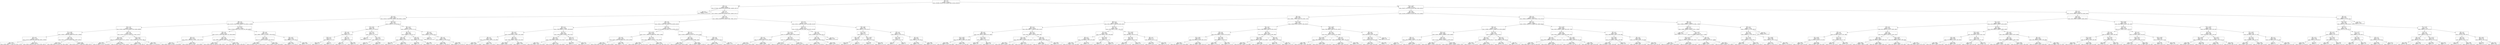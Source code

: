 digraph Tree {
node [shape=box] ;
0 [label="X[0] <= 0.5\ngini = 0.767\nsamples = 11105051\nvalue = [3316856, 5201055, 2010, 5143683, 28923, 1814144, 2062478]"] ;
1 [label="X[8] <= 1.5\ngini = 0.783\nsamples = 6333845\nvalue = [2772059, 1449298, 1974, 2667548, 23835, 1440085, 1667127]"] ;
0 -> 1 [labeldistance=2.5, labelangle=45, headlabel="True"] ;
2 [label="gini = 0.0\nsamples = 1162368\nvalue = [1838440, 0, 0, 0, 0, 0, 0]"] ;
1 -> 2 ;
3 [label="X[5] <= 1.5\ngini = 0.777\nsamples = 5171477\nvalue = [933619, 1449298, 1974, 2667548, 23835, 1440085, 1667127]"] ;
1 -> 3 ;
4 [label="X[1] <= 0.5\ngini = 0.768\nsamples = 2848777\nvalue = [453194, 754254, 1551, 1483439, 11986, 660404, 1143396]"] ;
3 -> 4 ;
5 [label="X[9] <= 2.5\ngini = 0.765\nsamples = 2824200\nvalue = [415702, 754254, 1534, 1483406, 11703, 659510, 1143385]"] ;
4 -> 5 ;
6 [label="X[3] <= 74.5\ngini = 0.761\nsamples = 1784508\nvalue = [224522, 468947, 324, 1005594, 11242, 616636, 496998]"] ;
5 -> 6 ;
7 [label="X[7] <= 196.5\ngini = 0.756\nsamples = 1459212\nvalue = [176897, 411068, 183, 848566, 9766, 503371, 359383]"] ;
6 -> 7 ;
8 [label="X[5] <= 0.5\ngini = 0.771\nsamples = 775880\nvalue = [121520, 209892, 166, 403413, 4386, 286912, 200308]"] ;
7 -> 8 ;
9 [label="gini = 0.748\nsamples = 211113\nvalue = [25895, 49862, 77, 115456, 1567, 99317, 41736]"] ;
8 -> 9 ;
10 [label="gini = 0.777\nsamples = 564767\nvalue = [95625, 160030, 89, 287957, 2819, 187595, 158572]"] ;
8 -> 10 ;
11 [label="X[5] <= 0.5\ngini = 0.732\nsamples = 683332\nvalue = [55377, 201176, 17, 445153, 5380, 216459, 159075]"] ;
7 -> 11 ;
12 [label="gini = 0.711\nsamples = 195285\nvalue = [9639, 53503, 10, 132764, 1478, 75801, 35604]"] ;
11 -> 12 ;
13 [label="gini = 0.739\nsamples = 488047\nvalue = [45738, 147673, 7, 312389, 3902, 140658, 123471]"] ;
11 -> 13 ;
14 [label="X[8] <= 2.5\ngini = 0.766\nsamples = 325296\nvalue = [47625, 57879, 141, 157028, 1476, 113265, 137615]"] ;
6 -> 14 ;
15 [label="X[6] <= 16.5\ngini = 0.724\nsamples = 292979\nvalue = [0, 57879, 0, 157028, 0, 111271, 137615]"] ;
14 -> 15 ;
16 [label="gini = 0.655\nsamples = 121121\nvalue = [0, 33480, 0, 67742, 0, 7300, 83001]"] ;
15 -> 16 ;
17 [label="gini = 0.698\nsamples = 171858\nvalue = [0, 24399, 0, 89286, 0, 103971, 54614]"] ;
15 -> 17 ;
18 [label="X[2] <= 131.5\ngini = 0.134\nsamples = 32317\nvalue = [47625, 0, 141, 0, 1476, 1994, 0]"] ;
14 -> 18 ;
19 [label="gini = 0.105\nsamples = 22246\nvalue = [33283, 0, 71, 0, 858, 1000, 0]"] ;
18 -> 19 ;
20 [label="gini = 0.194\nsamples = 10071\nvalue = [14342, 0, 70, 0, 618, 994, 0]"] ;
18 -> 20 ;
21 [label="X[7] <= 204.5\ngini = 0.717\nsamples = 1039692\nvalue = [191180, 285307, 1210, 477812, 461, 42874, 646387]"] ;
5 -> 21 ;
22 [label="X[4] <= 4.5\ngini = 0.726\nsamples = 622547\nvalue = [141375, 174516, 1198, 256267, 452, 25288, 385650]"] ;
21 -> 22 ;
23 [label="X[4] <= 2.5\ngini = 0.701\nsamples = 319727\nvalue = [54423, 115823, 497, 117690, 1, 2329, 215755]"] ;
22 -> 23 ;
24 [label="gini = 0.72\nsamples = 143557\nvalue = [28487, 51588, 252, 59103, 0, 1165, 86260]"] ;
23 -> 24 ;
25 [label="gini = 0.68\nsamples = 176170\nvalue = [25936, 64235, 245, 58587, 1, 1164, 129495]"] ;
23 -> 25 ;
26 [label="X[5] <= 0.5\ngini = 0.739\nsamples = 302820\nvalue = [86952, 58693, 701, 138577, 451, 22959, 169895]"] ;
22 -> 26 ;
27 [label="gini = 0.753\nsamples = 132028\nvalue = [30289, 23842, 419, 61908, 451, 20965, 70478]"] ;
26 -> 27 ;
28 [label="gini = 0.723\nsamples = 170792\nvalue = [56663, 34851, 282, 76669, 0, 1994, 99417]"] ;
26 -> 28 ;
29 [label="X[8] <= 2.5\ngini = 0.697\nsamples = 417145\nvalue = [49805, 110791, 12, 221545, 9, 17586, 260737]"] ;
21 -> 29 ;
30 [label="X[3] <= 74.5\ngini = 0.652\nsamples = 385491\nvalue = [0, 110791, 0, 221545, 0, 17260, 260737]"] ;
29 -> 30 ;
31 [label="gini = 0.658\nsamples = 335550\nvalue = [0, 104104, 0, 196777, 0, 14234, 216125]"] ;
30 -> 31 ;
32 [label="gini = 0.575\nsamples = 49941\nvalue = [0, 6687, 0, 24768, 0, 3026, 44612]"] ;
30 -> 32 ;
33 [label="X[6] <= 42.5\ngini = 0.014\nsamples = 31654\nvalue = [49805, 0, 12, 0, 9, 326, 0]"] ;
29 -> 33 ;
34 [label="gini = 0.012\nsamples = 29010\nvalue = [45632, 0, 11, 0, 8, 259, 0]"] ;
33 -> 34 ;
35 [label="gini = 0.032\nsamples = 2644\nvalue = [4173, 0, 1, 0, 1, 67, 0]"] ;
33 -> 35 ;
36 [label="X[10] <= 5.5\ngini = 0.062\nsamples = 24577\nvalue = [37492, 0, 17, 33, 283, 894, 11]"] ;
4 -> 36 ;
37 [label="X[7] <= 93.5\ngini = 0.224\nsamples = 882\nvalue = [1270, 0, 0, 0, 4, 183, 0]"] ;
36 -> 37 ;
38 [label="X[4] <= 4.5\ngini = 0.029\nsamples = 342\nvalue = [533, 0, 0, 0, 3, 5, 0]"] ;
37 -> 38 ;
39 [label="X[10] <= 4.5\ngini = 0.124\nsamples = 26\nvalue = [42, 0, 0, 0, 3, 0, 0]"] ;
38 -> 39 ;
40 [label="gini = 0.236\nsamples = 15\nvalue = [19, 0, 0, 0, 3, 0, 0]"] ;
39 -> 40 ;
41 [label="gini = 0.0\nsamples = 11\nvalue = [23, 0, 0, 0, 0, 0, 0]"] ;
39 -> 41 ;
42 [label="X[9] <= 1.5\ngini = 0.02\nsamples = 316\nvalue = [491, 0, 0, 0, 0, 5, 0]"] ;
38 -> 42 ;
43 [label="gini = 0.0\nsamples = 226\nvalue = [345, 0, 0, 0, 0, 0, 0]"] ;
42 -> 43 ;
44 [label="gini = 0.064\nsamples = 90\nvalue = [146, 0, 0, 0, 0, 5, 0]"] ;
42 -> 44 ;
45 [label="X[3] <= 76.5\ngini = 0.315\nsamples = 540\nvalue = [737, 0, 0, 0, 1, 178, 0]"] ;
37 -> 45 ;
46 [label="gini = 0.0\nsamples = 22\nvalue = [35, 0, 0, 0, 0, 0, 0]"] ;
45 -> 46 ;
47 [label="X[7] <= 97.5\ngini = 0.324\nsamples = 518\nvalue = [702, 0, 0, 0, 1, 178, 0]"] ;
45 -> 47 ;
48 [label="gini = 0.27\nsamples = 101\nvalue = [28, 0, 0, 0, 0, 146, 0]"] ;
47 -> 48 ;
49 [label="gini = 0.089\nsamples = 417\nvalue = [674, 0, 0, 0, 1, 32, 0]"] ;
47 -> 49 ;
50 [label="X[6] <= 12.5\ngini = 0.055\nsamples = 23695\nvalue = [36222, 0, 17, 33, 279, 711, 11]"] ;
36 -> 50 ;
51 [label="X[6] <= 11.5\ngini = 0.041\nsamples = 8805\nvalue = [13584, 0, 3, 0, 94, 181, 11]"] ;
50 -> 51 ;
52 [label="X[8] <= 2.5\ngini = 0.044\nsamples = 7823\nvalue = [12056, 0, 3, 0, 94, 171, 11]"] ;
51 -> 52 ;
53 [label="gini = 0.391\nsamples = 10\nvalue = [0, 0, 0, 0, 0, 4, 11]"] ;
52 -> 53 ;
54 [label="gini = 0.042\nsamples = 7813\nvalue = [12056, 0, 3, 0, 94, 167, 0]"] ;
52 -> 54 ;
55 [label="X[4] <= 4.5\ngini = 0.013\nsamples = 982\nvalue = [1528, 0, 0, 0, 0, 10, 0]"] ;
51 -> 55 ;
56 [label="gini = 0.032\nsamples = 187\nvalue = [299, 0, 0, 0, 0, 5, 0]"] ;
55 -> 56 ;
57 [label="gini = 0.008\nsamples = 795\nvalue = [1229, 0, 0, 0, 0, 5, 0]"] ;
55 -> 57 ;
58 [label="X[8] <= 2.5\ngini = 0.063\nsamples = 14890\nvalue = [22638, 0, 14, 33, 185, 530, 0]"] ;
50 -> 58 ;
59 [label="gini = 0.0\nsamples = 24\nvalue = [0, 0, 0, 33, 0, 0, 0]"] ;
58 -> 59 ;
60 [label="X[9] <= 2.5\ngini = 0.061\nsamples = 14866\nvalue = [22638, 0, 14, 0, 185, 530, 0]"] ;
58 -> 60 ;
61 [label="gini = 0.063\nsamples = 6909\nvalue = [10539, 0, 0, 0, 166, 183, 0]"] ;
60 -> 61 ;
62 [label="gini = 0.059\nsamples = 7957\nvalue = [12099, 0, 14, 0, 19, 347, 0]"] ;
60 -> 62 ;
63 [label="X[9] <= 2.5\ngini = 0.778\nsamples = 2322700\nvalue = [480425, 695044, 423, 1184109, 11849, 779681, 523731]"] ;
3 -> 63 ;
64 [label="X[9] <= 0.5\ngini = 0.764\nsamples = 1750318\nvalue = [348214, 530641, 183, 932006, 10703, 684788, 262625]"] ;
63 -> 64 ;
65 [label="X[6] <= 1.5\ngini = 0.739\nsamples = 223228\nvalue = [70938, 94016, 31, 117931, 2, 990, 69315]"] ;
64 -> 65 ;
66 [label="X[3] <= 41.5\ngini = 0.737\nsamples = 126242\nvalue = [47948, 61794, 12, 57821, 0, 402, 31580]"] ;
65 -> 66 ;
67 [label="X[8] <= 2.5\ngini = 0.741\nsamples = 33964\nvalue = [11876, 17376, 5, 14072, 0, 158, 10056]"] ;
66 -> 67 ;
68 [label="gini = 0.651\nsamples = 26303\nvalue = [0, 17376, 0, 14072, 0, 0, 10056]"] ;
67 -> 68 ;
69 [label="gini = 0.027\nsamples = 7661\nvalue = [11876, 0, 5, 0, 0, 158, 0]"] ;
67 -> 69 ;
70 [label="X[8] <= 2.5\ngini = 0.735\nsamples = 92278\nvalue = [36072, 44418, 7, 43749, 0, 244, 21524]"] ;
66 -> 70 ;
71 [label="gini = 0.638\nsamples = 69284\nvalue = [0, 44418, 0, 43749, 0, 0, 21524]"] ;
70 -> 71 ;
72 [label="gini = 0.014\nsamples = 22994\nvalue = [36072, 0, 7, 0, 0, 244, 0]"] ;
70 -> 72 ;
73 [label="X[1] <= 0.5\ngini = 0.72\nsamples = 96986\nvalue = [22990, 32222, 19, 60110, 2, 588, 37735]"] ;
65 -> 73 ;
74 [label="X[4] <= 9.5\ngini = 0.719\nsamples = 96629\nvalue = [22480, 32222, 19, 60110, 0, 537, 37735]"] ;
73 -> 74 ;
75 [label="gini = 0.719\nsamples = 45124\nvalue = [9732, 19740, 1, 27037, 0, 95, 14790]"] ;
74 -> 75 ;
76 [label="gini = 0.71\nsamples = 51505\nvalue = [12748, 12482, 18, 33073, 0, 442, 22945]"] ;
74 -> 76 ;
77 [label="X[6] <= 2.5\ngini = 0.171\nsamples = 357\nvalue = [510, 0, 0, 0, 2, 51, 0]"] ;
73 -> 77 ;
78 [label="gini = 0.483\nsamples = 27\nvalue = [29, 0, 0, 0, 0, 20, 0]"] ;
77 -> 78 ;
79 [label="gini = 0.121\nsamples = 330\nvalue = [481, 0, 0, 0, 2, 31, 0]"] ;
77 -> 79 ;
80 [label="X[4] <= 5.5\ngini = 0.754\nsamples = 1527090\nvalue = [277276, 436625, 152, 814075, 10701, 683798, 193310]"] ;
64 -> 80 ;
81 [label="X[10] <= 230.5\ngini = 0.776\nsamples = 639291\nvalue = [125217, 196641, 30, 338346, 2828, 169628, 178864]"] ;
80 -> 81 ;
82 [label="X[1] <= 0.5\ngini = 0.768\nsamples = 519179\nvalue = [82705, 148547, 30, 286618, 2255, 151678, 149786]"] ;
81 -> 82 ;
83 [label="gini = 0.767\nsamples = 516818\nvalue = [79149, 148547, 29, 286617, 2160, 151604, 149786]"] ;
82 -> 83 ;
84 [label="gini = 0.089\nsamples = 2361\nvalue = [3556, 0, 1, 1, 95, 74, 0]"] ;
82 -> 84 ;
85 [label="X[7] <= 55.5\ngini = 0.779\nsamples = 120112\nvalue = [42512, 48094, 0, 51728, 573, 17950, 29078]"] ;
81 -> 85 ;
86 [label="gini = 0.764\nsamples = 47870\nvalue = [13398, 22297, 0, 22537, 193, 5755, 11371]"] ;
85 -> 86 ;
87 [label="gini = 0.784\nsamples = 72242\nvalue = [29114, 25797, 0, 29191, 380, 12195, 17707]"] ;
85 -> 87 ;
88 [label="X[8] <= 2.5\ngini = 0.71\nsamples = 887799\nvalue = [152059, 239984, 122, 475729, 7873, 514170, 14446]"] ;
80 -> 88 ;
89 [label="X[4] <= 7.5\ngini = 0.646\nsamples = 786342\nvalue = [0, 239984, 0, 475729, 0, 513808, 14446]"] ;
88 -> 89 ;
90 [label="gini = 0.676\nsamples = 139924\nvalue = [0, 38653, 0, 81844, 0, 86739, 14446]"] ;
89 -> 90 ;
91 [label="gini = 0.638\nsamples = 646418\nvalue = [0, 201331, 0, 393885, 0, 427069, 0]"] ;
89 -> 91 ;
92 [label="X[8] <= 4.5\ngini = 0.099\nsamples = 101457\nvalue = [152059, 0, 122, 0, 7873, 362, 0]"] ;
88 -> 92 ;
93 [label="gini = 0.285\nsamples = 31306\nvalue = [40987, 0, 122, 0, 7873, 362, 0]"] ;
92 -> 93 ;
94 [label="gini = 0.0\nsamples = 70151\nvalue = [111072, 0, 0, 0, 0, 0, 0]"] ;
92 -> 94 ;
95 [label="X[1] <= 0.5\ngini = 0.774\nsamples = 572382\nvalue = [132211, 164403, 240, 252103, 1146, 94893, 261106]"] ;
63 -> 95 ;
96 [label="X[8] <= 2.5\ngini = 0.773\nsamples = 567131\nvalue = [124189, 164403, 240, 252091, 1082, 94675, 261106]"] ;
95 -> 96 ;
97 [label="X[7] <= 111.5\ngini = 0.718\nsamples = 486107\nvalue = [0, 164403, 0, 252091, 0, 92061, 261106]"] ;
96 -> 97 ;
98 [label="X[5] <= 2.5\ngini = 0.716\nsamples = 100308\nvalue = [0, 35013, 0, 44837, 0, 19470, 59658]"] ;
97 -> 98 ;
99 [label="gini = 0.727\nsamples = 84425\nvalue = [0, 30937, 0, 35514, 0, 19470, 47966]"] ;
98 -> 99 ;
100 [label="gini = 0.618\nsamples = 15883\nvalue = [0, 4076, 0, 9323, 0, 0, 11692]"] ;
98 -> 100 ;
101 [label="X[6] <= 32.5\ngini = 0.717\nsamples = 385799\nvalue = [0, 129390, 0, 207254, 0, 72591, 201448]"] ;
97 -> 101 ;
102 [label="gini = 0.713\nsamples = 261328\nvalue = [0, 77439, 0, 141629, 0, 51680, 142865]"] ;
101 -> 102 ;
103 [label="gini = 0.72\nsamples = 124471\nvalue = [0, 51951, 0, 65625, 0, 20911, 58583]"] ;
101 -> 103 ;
104 [label="X[8] <= 4.5\ngini = 0.06\nsamples = 81024\nvalue = [124189, 0, 240, 0, 1082, 2614, 0]"] ;
96 -> 104 ;
105 [label="X[4] <= 6.5\ngini = 0.195\nsamples = 23389\nvalue = [33106, 0, 240, 0, 1082, 2614, 0]"] ;
104 -> 105 ;
106 [label="gini = 0.203\nsamples = 12327\nvalue = [17357, 0, 81, 0, 1079, 999, 0]"] ;
105 -> 106 ;
107 [label="gini = 0.184\nsamples = 11062\nvalue = [15749, 0, 159, 0, 3, 1615, 0]"] ;
105 -> 107 ;
108 [label="gini = 0.0\nsamples = 57635\nvalue = [91083, 0, 0, 0, 0, 0, 0]"] ;
104 -> 108 ;
109 [label="X[3] <= 40.5\ngini = 0.069\nsamples = 5251\nvalue = [8022, 0, 0, 12, 64, 218, 0]"] ;
95 -> 109 ;
110 [label="X[7] <= 110.5\ngini = 0.245\nsamples = 125\nvalue = [162, 0, 0, 0, 0, 27, 0]"] ;
109 -> 110 ;
111 [label="X[6] <= 19.0\ngini = 0.031\nsamples = 41\nvalue = [63, 0, 0, 0, 0, 1, 0]"] ;
110 -> 111 ;
112 [label="gini = 0.245\nsamples = 4\nvalue = [6, 0, 0, 0, 0, 1, 0]"] ;
111 -> 112 ;
113 [label="gini = 0.0\nsamples = 37\nvalue = [57, 0, 0, 0, 0, 0, 0]"] ;
111 -> 113 ;
114 [label="X[10] <= 245.0\ngini = 0.329\nsamples = 84\nvalue = [99, 0, 0, 0, 0, 26, 0]"] ;
110 -> 114 ;
115 [label="gini = 0.494\nsamples = 4\nvalue = [5, 0, 0, 0, 0, 4, 0]"] ;
114 -> 115 ;
116 [label="gini = 0.307\nsamples = 80\nvalue = [94, 0, 0, 0, 0, 22, 0]"] ;
114 -> 116 ;
117 [label="X[8] <= 2.5\ngini = 0.064\nsamples = 5126\nvalue = [7860, 0, 0, 12, 64, 191, 0]"] ;
109 -> 117 ;
118 [label="X[6] <= 24.5\ngini = 0.245\nsamples = 10\nvalue = [0, 0, 0, 12, 0, 2, 0]"] ;
117 -> 118 ;
119 [label="gini = 0.0\nsamples = 1\nvalue = [0, 0, 0, 0, 0, 2, 0]"] ;
118 -> 119 ;
120 [label="gini = 0.0\nsamples = 9\nvalue = [0, 0, 0, 12, 0, 0, 0]"] ;
118 -> 120 ;
121 [label="X[4] <= 6.5\ngini = 0.061\nsamples = 5116\nvalue = [7860, 0, 0, 0, 64, 189, 0]"] ;
117 -> 121 ;
122 [label="gini = 0.058\nsamples = 2749\nvalue = [4220, 0, 0, 0, 64, 64, 0]"] ;
121 -> 122 ;
123 [label="gini = 0.064\nsamples = 2367\nvalue = [3640, 0, 0, 0, 0, 125, 0]"] ;
121 -> 123 ;
124 [label="X[10] <= 230.5\ngini = 0.635\nsamples = 4771206\nvalue = [544797, 3751757, 36, 2476135, 5088, 374059, 395351]"] ;
0 -> 124 [labeldistance=2.5, labelangle=-45, headlabel="False"] ;
125 [label="X[5] <= 0.5\ngini = 0.644\nsamples = 3779050\nvalue = [413006, 2873306, 36, 2014335, 4069, 327225, 345842]"] ;
124 -> 125 ;
126 [label="X[9] <= 2.5\ngini = 0.689\nsamples = 377572\nvalue = [28981, 177208, 5, 265613, 203, 50082, 75129]"] ;
125 -> 126 ;
127 [label="X[0] <= 1.5\ngini = 0.669\nsamples = 180268\nvalue = [9413, 85462, 1, 132468, 136, 41028, 16613]"] ;
126 -> 127 ;
128 [label="X[4] <= 7.5\ngini = 0.658\nsamples = 157429\nvalue = [6916, 60887, 1, 124909, 65, 40013, 16113]"] ;
127 -> 128 ;
129 [label="X[8] <= 2.5\ngini = 0.656\nsamples = 49102\nvalue = [1655, 22673, 0, 37894, 20, 6717, 8669]"] ;
128 -> 129 ;
130 [label="X[10] <= 228.5\ngini = 0.642\nsamples = 48087\nvalue = [96, 22673, 0, 37894, 0, 6701, 8669]"] ;
129 -> 130 ;
131 [label="gini = 0.638\nsamples = 47004\nvalue = [92, 22603, 0, 37142, 0, 6152, 8306]"] ;
130 -> 131 ;
132 [label="gini = 0.668\nsamples = 1083\nvalue = [4, 70, 0, 752, 0, 549, 363]"] ;
130 -> 132 ;
133 [label="X[7] <= 151.5\ngini = 0.044\nsamples = 1015\nvalue = [1559, 0, 0, 0, 20, 16, 0]"] ;
129 -> 133 ;
134 [label="gini = 0.078\nsamples = 480\nvalue = [720, 0, 0, 0, 17, 13, 0]"] ;
133 -> 134 ;
135 [label="gini = 0.014\nsamples = 535\nvalue = [839, 0, 0, 0, 3, 3, 0]"] ;
133 -> 135 ;
136 [label="X[4] <= 11.5\ngini = 0.651\nsamples = 108327\nvalue = [5261, 38214, 1, 87015, 45, 33296, 7444]"] ;
128 -> 136 ;
137 [label="X[3] <= 74.5\ngini = 0.638\nsamples = 91286\nvalue = [4490, 30877, 1, 74232, 45, 32330, 2267]"] ;
136 -> 137 ;
138 [label="gini = 0.627\nsamples = 78585\nvalue = [3359, 28272, 0, 65508, 27, 25657, 1420]"] ;
137 -> 138 ;
139 [label="gini = 0.676\nsamples = 12701\nvalue = [1131, 2605, 1, 8724, 18, 6673, 847]"] ;
137 -> 139 ;
140 [label="X[8] <= 2.5\ngini = 0.664\nsamples = 17041\nvalue = [771, 7337, 0, 12783, 0, 966, 5177]"] ;
136 -> 140 ;
141 [label="gini = 0.646\nsamples = 16580\nvalue = [47, 7337, 0, 12783, 0, 955, 5177]"] ;
140 -> 141 ;
142 [label="gini = 0.029\nsamples = 461\nvalue = [724, 0, 0, 0, 0, 11, 0]"] ;
140 -> 142 ;
143 [label="X[0] <= 3.5\ngini = 0.49\nsamples = 22839\nvalue = [2497, 24575, 0, 7559, 71, 1015, 500]"] ;
127 -> 143 ;
144 [label="X[1] <= 0.5\ngini = 0.462\nsamples = 22002\nvalue = [1567, 24410, 0, 7423, 25, 980, 486]"] ;
143 -> 144 ;
145 [label="X[8] <= 2.5\ngini = 0.454\nsamples = 21830\nvalue = [1294, 24410, 0, 7423, 23, 976, 486]"] ;
144 -> 145 ;
146 [label="gini = 0.415\nsamples = 21087\nvalue = [121, 24410, 0, 7423, 0, 953, 486]"] ;
145 -> 146 ;
147 [label="gini = 0.073\nsamples = 743\nvalue = [1173, 0, 0, 0, 23, 23, 0]"] ;
145 -> 147 ;
148 [label="X[10] <= 41.0\ngini = 0.042\nsamples = 172\nvalue = [273, 0, 0, 0, 2, 4, 0]"] ;
144 -> 148 ;
149 [label="gini = 0.159\nsamples = 13\nvalue = [21, 0, 0, 0, 0, 2, 0]"] ;
148 -> 149 ;
150 [label="gini = 0.031\nsamples = 159\nvalue = [252, 0, 0, 0, 2, 2, 0]"] ;
148 -> 150 ;
151 [label="X[7] <= 184.0\ngini = 0.48\nsamples = 837\nvalue = [930, 165, 0, 136, 46, 35, 14]"] ;
143 -> 151 ;
152 [label="X[6] <= 40.5\ngini = 0.342\nsamples = 661\nvalue = [846, 93, 0, 52, 33, 18, 10]"] ;
151 -> 152 ;
153 [label="gini = 0.296\nsamples = 551\nvalue = [735, 61, 0, 44, 19, 12, 10]"] ;
152 -> 153 ;
154 [label="gini = 0.533\nsamples = 110\nvalue = [111, 32, 0, 8, 14, 6, 0]"] ;
152 -> 154 ;
155 [label="X[8] <= 2.5\ngini = 0.737\nsamples = 176\nvalue = [84, 72, 0, 84, 13, 17, 4]"] ;
151 -> 155 ;
156 [label="gini = 0.648\nsamples = 120\nvalue = [16, 72, 0, 84, 0, 14, 4]"] ;
155 -> 156 ;
157 [label="gini = 0.319\nsamples = 56\nvalue = [68, 0, 0, 0, 13, 3, 0]"] ;
155 -> 157 ;
158 [label="X[10] <= 123.5\ngini = 0.692\nsamples = 197304\nvalue = [19568, 91746, 4, 133145, 67, 9054, 58516]"] ;
126 -> 158 ;
159 [label="X[3] <= 74.5\ngini = 0.68\nsamples = 114054\nvalue = [11988, 43200, 4, 84331, 39, 5533, 35191]"] ;
158 -> 159 ;
160 [label="X[8] <= 2.5\ngini = 0.666\nsamples = 93115\nvalue = [8758, 39140, 2, 70738, 23, 3725, 24731]"] ;
159 -> 160 ;
161 [label="X[2] <= 130.5\ngini = 0.627\nsamples = 87701\nvalue = [404, 39140, 0, 70738, 0, 3632, 24731]"] ;
160 -> 161 ;
162 [label="gini = 0.621\nsamples = 68151\nvalue = [302, 26305, 0, 57135, 0, 3033, 20994]"] ;
161 -> 162 ;
163 [label="gini = 0.618\nsamples = 19550\nvalue = [102, 12835, 0, 13603, 0, 599, 3737]"] ;
161 -> 163 ;
164 [label="X[6] <= 39.0\ngini = 0.028\nsamples = 5414\nvalue = [8354, 0, 2, 0, 23, 93, 0]"] ;
160 -> 164 ;
165 [label="gini = 0.023\nsamples = 4510\nvalue = [6963, 0, 2, 0, 18, 62, 0]"] ;
164 -> 165 ;
166 [label="gini = 0.049\nsamples = 904\nvalue = [1391, 0, 0, 0, 5, 31, 0]"] ;
164 -> 166 ;
167 [label="X[8] <= 2.5\ngini = 0.705\nsamples = 20939\nvalue = [3230, 4060, 2, 13593, 16, 1808, 10460]"] ;
159 -> 167 ;
168 [label="X[2] <= 132.5\ngini = 0.651\nsamples = 18909\nvalue = [112, 4060, 0, 13593, 0, 1745, 10460]"] ;
167 -> 168 ;
169 [label="gini = 0.631\nsamples = 14602\nvalue = [94, 2049, 0, 10496, 0, 1510, 9088]"] ;
168 -> 169 ;
170 [label="gini = 0.656\nsamples = 4307\nvalue = [18, 2011, 0, 3097, 0, 235, 1372]"] ;
168 -> 170 ;
171 [label="X[8] <= 4.5\ngini = 0.05\nsamples = 2030\nvalue = [3118, 0, 2, 0, 16, 63, 0]"] ;
167 -> 171 ;
172 [label="gini = 0.183\nsamples = 535\nvalue = [733, 0, 2, 0, 16, 63, 0]"] ;
171 -> 172 ;
173 [label="gini = 0.0\nsamples = 1495\nvalue = [2385, 0, 0, 0, 0, 0, 0]"] ;
171 -> 173 ;
174 [label="X[10] <= 228.5\ngini = 0.692\nsamples = 83250\nvalue = [7580, 48546, 0, 48814, 28, 3521, 23325]"] ;
158 -> 174 ;
175 [label="X[0] <= 1.5\ngini = 0.683\nsamples = 77684\nvalue = [6755, 47671, 0, 45404, 28, 3122, 19999]"] ;
174 -> 175 ;
176 [label="X[2] <= 120.5\ngini = 0.679\nsamples = 63310\nvalue = [4486, 32413, 0, 42724, 19, 2796, 17778]"] ;
175 -> 176 ;
177 [label="gini = 0.688\nsamples = 14617\nvalue = [1230, 5290, 0, 10145, 2, 668, 5663]"] ;
176 -> 177 ;
178 [label="gini = 0.671\nsamples = 48693\nvalue = [3256, 27123, 0, 32579, 17, 2128, 12115]"] ;
176 -> 178 ;
179 [label="X[8] <= 2.5\ngini = 0.517\nsamples = 14374\nvalue = [2269, 15258, 0, 2680, 9, 326, 2221]"] ;
175 -> 179 ;
180 [label="gini = 0.42\nsamples = 12976\nvalue = [90, 15258, 0, 2680, 0, 306, 2221]"] ;
179 -> 180 ;
181 [label="gini = 0.026\nsamples = 1398\nvalue = [2179, 0, 0, 0, 9, 20, 0]"] ;
179 -> 181 ;
182 [label="X[8] <= 2.5\ngini = 0.689\nsamples = 5566\nvalue = [825, 875, 0, 3410, 0, 399, 3326]"] ;
174 -> 182 ;
183 [label="X[6] <= 17.0\ngini = 0.632\nsamples = 5030\nvalue = [2, 875, 0, 3410, 0, 399, 3326]"] ;
182 -> 183 ;
184 [label="gini = 0.631\nsamples = 5012\nvalue = [2, 851, 0, 3409, 0, 399, 3324]"] ;
183 -> 184 ;
185 [label="gini = 0.203\nsamples = 18\nvalue = [0, 24, 0, 1, 0, 0, 2]"] ;
183 -> 185 ;
186 [label="gini = 0.0\nsamples = 536\nvalue = [823, 0, 0, 0, 0, 0, 0]"] ;
182 -> 186 ;
187 [label="X[9] <= 2.5\ngini = 0.633\nsamples = 3401478\nvalue = [384025, 2696098, 31, 1748722, 3866, 277143, 270713]"] ;
125 -> 187 ;
188 [label="X[0] <= 1.5\ngini = 0.625\nsamples = 2136224\nvalue = [193041, 1690509, 14, 1148690, 3392, 248492, 96153]"] ;
187 -> 188 ;
189 [label="X[8] <= 2.5\ngini = 0.63\nsamples = 1771207\nvalue = [129968, 1354310, 11, 999808, 1212, 229705, 88369]"] ;
188 -> 189 ;
190 [label="X[10] <= 17.5\ngini = 0.599\nsamples = 1696721\nvalue = [14030, 1354310, 0, 999808, 0, 229167, 88369]"] ;
189 -> 190 ;
191 [label="X[8] <= 1.5\ngini = 0.54\nsamples = 150926\nvalue = [1890, 147180, 0, 65247, 0, 17701, 6935]"] ;
190 -> 191 ;
192 [label="gini = 0.0\nsamples = 1232\nvalue = [1890, 0, 0, 0, 0, 0, 0]"] ;
191 -> 192 ;
193 [label="gini = 0.532\nsamples = 149694\nvalue = [0, 147180, 0, 65247, 0, 17701, 6935]"] ;
191 -> 193 ;
194 [label="X[4] <= 2.5\ngini = 0.602\nsamples = 1545795\nvalue = [12140, 1207130, 0, 934561, 0, 211466, 81434]"] ;
190 -> 194 ;
195 [label="gini = 0.546\nsamples = 203242\nvalue = [1450, 186962, 0, 107603, 0, 22326, 3515]"] ;
194 -> 195 ;
196 [label="gini = 0.609\nsamples = 1342553\nvalue = [10690, 1020168, 0, 826958, 0, 189140, 77919]"] ;
194 -> 196 ;
197 [label="X[3] <= 76.5\ngini = 0.03\nsamples = 74486\nvalue = [115938, 0, 11, 0, 1212, 538, 0]"] ;
189 -> 197 ;
198 [label="X[9] <= 1.5\ngini = 0.019\nsamples = 70502\nvalue = [110289, 0, 11, 0, 739, 336, 0]"] ;
197 -> 198 ;
199 [label="gini = 0.011\nsamples = 45972\nvalue = [72143, 0, 1, 0, 297, 100, 0]"] ;
198 -> 199 ;
200 [label="gini = 0.035\nsamples = 24530\nvalue = [38146, 0, 10, 0, 442, 236, 0]"] ;
198 -> 200 ;
201 [label="X[8] <= 4.5\ngini = 0.195\nsamples = 3984\nvalue = [5649, 0, 0, 0, 473, 202, 0]"] ;
197 -> 201 ;
202 [label="gini = 0.605\nsamples = 858\nvalue = [672, 0, 0, 0, 473, 202, 0]"] ;
201 -> 202 ;
203 [label="gini = 0.0\nsamples = 3126\nvalue = [4977, 0, 0, 0, 0, 0, 0]"] ;
201 -> 203 ;
204 [label="X[10] <= 228.5\ngini = 0.581\nsamples = 365017\nvalue = [63073, 336199, 3, 148882, 2180, 18787, 7784]"] ;
188 -> 204 ;
205 [label="X[0] <= 3.5\ngini = 0.563\nsamples = 344685\nvalue = [59225, 330034, 3, 130525, 2180, 16021, 6702]"] ;
204 -> 205 ;
206 [label="X[4] <= 3.5\ngini = 0.533\nsamples = 315149\nvalue = [43559, 316690, 3, 115212, 1814, 14344, 6337]"] ;
205 -> 206 ;
207 [label="gini = 0.355\nsamples = 101963\nvalue = [6830, 126875, 0, 24526, 478, 1865, 606]"] ;
206 -> 207 ;
208 [label="gini = 0.596\nsamples = 213186\nvalue = [36729, 189815, 3, 90686, 1336, 12479, 5731]"] ;
206 -> 208 ;
209 [label="X[7] <= 192.5\ngini = 0.697\nsamples = 29536\nvalue = [15666, 13344, 0, 15313, 366, 1677, 365]"] ;
205 -> 209 ;
210 [label="gini = 0.669\nsamples = 17278\nvalue = [11865, 8719, 0, 5470, 338, 777, 176]"] ;
209 -> 210 ;
211 [label="gini = 0.645\nsamples = 12258\nvalue = [3801, 4625, 0, 9843, 28, 900, 189]"] ;
209 -> 211 ;
212 [label="X[0] <= 2.5\ngini = 0.616\nsamples = 20332\nvalue = [3848, 6165, 0, 18357, 0, 2766, 1082]"] ;
204 -> 212 ;
213 [label="X[2] <= 130.5\ngini = 0.626\nsamples = 14074\nvalue = [2747, 5378, 0, 12209, 0, 1390, 698]"] ;
212 -> 213 ;
214 [label="gini = 0.617\nsamples = 13592\nvalue = [2738, 4643, 0, 12168, 0, 1390, 698]"] ;
213 -> 214 ;
215 [label="gini = 0.12\nsamples = 482\nvalue = [9, 735, 0, 41, 0, 0, 0]"] ;
213 -> 215 ;
216 [label="X[0] <= 5.5\ngini = 0.566\nsamples = 6258\nvalue = [1101, 787, 0, 6148, 0, 1376, 384]"] ;
212 -> 216 ;
217 [label="gini = 0.556\nsamples = 5963\nvalue = [1063, 787, 0, 5962, 0, 1174, 358]"] ;
216 -> 217 ;
218 [label="gini = 0.621\nsamples = 295\nvalue = [38, 0, 0, 186, 0, 202, 26]"] ;
216 -> 218 ;
219 [label="X[8] <= 2.5\ngini = 0.64\nsamples = 1265254\nvalue = [190984, 1005589, 17, 600032, 474, 28651, 174560]"] ;
187 -> 219 ;
220 [label="X[8] <= 1.5\ngini = 0.577\nsamples = 1151752\nvalue = [14900, 1005589, 0, 600032, 0, 26111, 174560]"] ;
219 -> 220 ;
221 [label="gini = 0.0\nsamples = 9394\nvalue = [14900, 0, 0, 0, 0, 0, 0]"] ;
220 -> 221 ;
222 [label="X[2] <= 124.5\ngini = 0.57\nsamples = 1142358\nvalue = [0, 1005589, 0, 600032, 0, 26111, 174560]"] ;
220 -> 222 ;
223 [label="X[10] <= 227.0\ngini = 0.614\nsamples = 365262\nvalue = [0, 277292, 0, 215206, 0, 9934, 75491]"] ;
222 -> 223 ;
224 [label="gini = 0.61\nsamples = 323761\nvalue = [0, 252769, 0, 184357, 0, 8930, 66355]"] ;
223 -> 224 ;
225 [label="gini = 0.618\nsamples = 41501\nvalue = [0, 24523, 0, 30849, 0, 1004, 9136]"] ;
223 -> 225 ;
226 [label="X[4] <= 2.5\ngini = 0.544\nsamples = 777096\nvalue = [0, 728297, 0, 384826, 0, 16177, 99069]"] ;
222 -> 226 ;
227 [label="gini = 0.428\nsamples = 172903\nvalue = [0, 196648, 0, 61327, 0, 0, 15232]"] ;
226 -> 227 ;
228 [label="gini = 0.567\nsamples = 604193\nvalue = [0, 531649, 0, 323499, 0, 16177, 83837]"] ;
226 -> 228 ;
229 [label="X[8] <= 4.5\ngini = 0.033\nsamples = 113502\nvalue = [176084, 0, 17, 0, 474, 2540, 0]"] ;
219 -> 229 ;
230 [label="X[3] <= 72.5\ngini = 0.203\nsamples = 17069\nvalue = [23904, 0, 17, 0, 474, 2540, 0]"] ;
229 -> 230 ;
231 [label="X[7] <= 119.5\ngini = 0.105\nsamples = 11180\nvalue = [16705, 0, 17, 0, 147, 809, 0]"] ;
230 -> 231 ;
232 [label="gini = 0.065\nsamples = 6961\nvalue = [10613, 0, 3, 0, 56, 306, 0]"] ;
231 -> 232 ;
233 [label="gini = 0.167\nsamples = 4219\nvalue = [6092, 0, 14, 0, 91, 503, 0]"] ;
231 -> 233 ;
234 [label="X[7] <= 148.5\ngini = 0.359\nsamples = 5889\nvalue = [7199, 0, 0, 0, 327, 1731, 0]"] ;
230 -> 234 ;
235 [label="gini = 0.311\nsamples = 4573\nvalue = [5866, 0, 0, 0, 198, 1141, 0]"] ;
234 -> 235 ;
236 [label="gini = 0.491\nsamples = 1316\nvalue = [1333, 0, 0, 0, 129, 590, 0]"] ;
234 -> 236 ;
237 [label="gini = 0.0\nsamples = 96433\nvalue = [152180, 0, 0, 0, 0, 0, 0]"] ;
229 -> 237 ;
238 [label="X[8] <= 2.5\ngini = 0.591\nsamples = 992156\nvalue = [131791, 878451, 0, 461800, 1019, 46834, 49509]"] ;
124 -> 238 ;
239 [label="X[0] <= 2.5\ngini = 0.522\nsamples = 909586\nvalue = [2827, 878451, 0, 461800, 0, 46086, 49509]"] ;
238 -> 239 ;
240 [label="X[2] <= 124.5\ngini = 0.514\nsamples = 868363\nvalue = [2479, 858487, 0, 419651, 0, 44785, 48047]"] ;
239 -> 240 ;
241 [label="X[5] <= 0.5\ngini = 0.474\nsamples = 379374\nvalue = [451, 399174, 0, 171122, 0, 14092, 14601]"] ;
240 -> 241 ;
242 [label="X[0] <= 1.5\ngini = 0.641\nsamples = 12710\nvalue = [32, 4647, 0, 10407, 0, 1827, 2988]"] ;
241 -> 242 ;
243 [label="X[2] <= 123.5\ngini = 0.638\nsamples = 12196\nvalue = [23, 4291, 0, 10106, 0, 1770, 2915]"] ;
242 -> 243 ;
244 [label="gini = 0.585\nsamples = 2256\nvalue = [1, 489, 0, 2138, 0, 319, 633]"] ;
243 -> 244 ;
245 [label="gini = 0.646\nsamples = 9940\nvalue = [22, 3802, 0, 7968, 0, 1451, 2282]"] ;
243 -> 245 ;
246 [label="X[7] <= 77.0\ngini = 0.643\nsamples = 514\nvalue = [9, 356, 0, 301, 0, 57, 73]"] ;
242 -> 246 ;
247 [label="gini = 0.62\nsamples = 138\nvalue = [0, 79, 0, 106, 0, 26, 8]"] ;
246 -> 247 ;
248 [label="gini = 0.639\nsamples = 376\nvalue = [9, 277, 0, 195, 0, 31, 65]"] ;
246 -> 248 ;
249 [label="X[9] <= 1.5\ngini = 0.459\nsamples = 366664\nvalue = [419, 394527, 0, 160715, 0, 12265, 11613]"] ;
241 -> 249 ;
250 [label="X[4] <= 4.5\ngini = 0.484\nsamples = 135246\nvalue = [109, 138125, 0, 66967, 0, 6266, 2447]"] ;
249 -> 250 ;
251 [label="gini = 0.491\nsamples = 25826\nvalue = [10, 25493, 0, 13999, 0, 0, 1306]"] ;
250 -> 251 ;
252 [label="gini = 0.482\nsamples = 109420\nvalue = [99, 112632, 0, 52968, 0, 6266, 1141]"] ;
250 -> 252 ;
253 [label="X[10] <= 234.5\ngini = 0.442\nsamples = 231418\nvalue = [310, 256402, 0, 93748, 0, 5999, 9166]"] ;
249 -> 253 ;
254 [label="gini = 0.417\nsamples = 130256\nvalue = [144, 149133, 0, 49069, 0, 2927, 4461]"] ;
253 -> 254 ;
255 [label="gini = 0.471\nsamples = 101162\nvalue = [166, 107269, 0, 44679, 0, 3072, 4705]"] ;
253 -> 255 ;
256 [label="X[5] <= 0.5\ngini = 0.541\nsamples = 488989\nvalue = [2028, 459313, 0, 248529, 0, 30693, 33446]"] ;
240 -> 256 ;
257 [label="X[10] <= 251.5\ngini = 0.649\nsamples = 38976\nvalue = [180, 22257, 0, 27915, 0, 4414, 7100]"] ;
256 -> 257 ;
258 [label="X[6] <= 40.5\ngini = 0.649\nsamples = 37473\nvalue = [179, 20656, 0, 27343, 0, 4307, 6947]"] ;
257 -> 258 ;
259 [label="gini = 0.643\nsamples = 29039\nvalue = [143, 17971, 0, 19930, 0, 3129, 4734]"] ;
258 -> 259 ;
260 [label="gini = 0.626\nsamples = 8434\nvalue = [36, 2685, 0, 7413, 0, 1178, 2213]"] ;
258 -> 260 ;
261 [label="X[0] <= 1.5\ngini = 0.506\nsamples = 1503\nvalue = [1, 1601, 0, 572, 0, 107, 153]"] ;
257 -> 261 ;
262 [label="gini = 0.579\nsamples = 1133\nvalue = [1, 1059, 0, 534, 0, 106, 149]"] ;
261 -> 262 ;
263 [label="gini = 0.137\nsamples = 370\nvalue = [0, 542, 0, 38, 0, 1, 4]"] ;
261 -> 263 ;
264 [label="X[3] <= 41.5\ngini = 0.525\nsamples = 450013\nvalue = [1848, 437056, 0, 220614, 0, 26279, 26346]"] ;
256 -> 264 ;
265 [label="X[0] <= 1.5\ngini = 0.542\nsamples = 358475\nvalue = [1548, 333936, 0, 186828, 0, 22953, 22446]"] ;
264 -> 265 ;
266 [label="gini = 0.539\nsamples = 315800\nvalue = [1306, 299425, 0, 157042, 0, 21385, 20862]"] ;
265 -> 266 ;
267 [label="gini = 0.545\nsamples = 42675\nvalue = [242, 34511, 0, 29786, 0, 1568, 1584]"] ;
265 -> 267 ;
268 [label="X[6] <= 9.5\ngini = 0.434\nsamples = 91538\nvalue = [300, 103120, 0, 33786, 0, 3326, 3900]"] ;
264 -> 268 ;
269 [label="gini = 0.48\nsamples = 61059\nvalue = [179, 64152, 0, 26328, 0, 2649, 3061]"] ;
268 -> 269 ;
270 [label="gini = 0.318\nsamples = 30479\nvalue = [121, 38968, 0, 7458, 0, 677, 839]"] ;
268 -> 270 ;
271 [label="X[10] <= 242.5\ngini = 0.488\nsamples = 41223\nvalue = [348, 19964, 0, 42149, 0, 1301, 1462]"] ;
239 -> 271 ;
272 [label="X[0] <= 3.5\ngini = 0.434\nsamples = 27746\nvalue = [117, 11036, 0, 31207, 0, 740, 917]"] ;
271 -> 272 ;
273 [label="X[5] <= 2.5\ngini = 0.483\nsamples = 17036\nvalue = [41, 8334, 0, 17604, 0, 496, 630]"] ;
272 -> 273 ;
274 [label="X[10] <= 234.5\ngini = 0.48\nsamples = 16513\nvalue = [41, 7977, 0, 17156, 0, 496, 598]"] ;
273 -> 274 ;
275 [label="gini = 0.475\nsamples = 7660\nvalue = [10, 4239, 0, 7722, 0, 81, 104]"] ;
274 -> 275 ;
276 [label="gini = 0.481\nsamples = 8853\nvalue = [31, 3738, 0, 9434, 0, 415, 494]"] ;
274 -> 276 ;
277 [label="X[2] <= 123.5\ngini = 0.53\nsamples = 523\nvalue = [0, 357, 0, 448, 0, 0, 32]"] ;
273 -> 277 ;
278 [label="gini = 0.493\nsamples = 61\nvalue = [0, 56, 0, 44, 0, 0, 0]"] ;
277 -> 278 ;
279 [label="gini = 0.531\nsamples = 462\nvalue = [0, 301, 0, 404, 0, 0, 32]"] ;
277 -> 279 ;
280 [label="X[5] <= 2.5\ngini = 0.327\nsamples = 10710\nvalue = [76, 2702, 0, 13603, 0, 244, 287]"] ;
272 -> 280 ;
281 [label="X[10] <= 231.5\ngini = 0.321\nsamples = 10291\nvalue = [75, 2571, 0, 13146, 0, 244, 231]"] ;
280 -> 281 ;
282 [label="gini = 0.141\nsamples = 2159\nvalue = [0, 211, 0, 3194, 0, 23, 25]"] ;
281 -> 282 ;
283 [label="gini = 0.362\nsamples = 8132\nvalue = [75, 2360, 0, 9952, 0, 221, 206]"] ;
281 -> 283 ;
284 [label="X[10] <= 236.5\ngini = 0.449\nsamples = 419\nvalue = [1, 131, 0, 457, 0, 0, 56]"] ;
280 -> 284 ;
285 [label="gini = 0.346\nsamples = 274\nvalue = [0, 87, 0, 330, 0, 0, 5]"] ;
284 -> 285 ;
286 [label="gini = 0.584\nsamples = 145\nvalue = [1, 44, 0, 127, 0, 0, 51]"] ;
284 -> 286 ;
287 [label="X[10] <= 249.5\ngini = 0.555\nsamples = 13477\nvalue = [231, 8928, 0, 10942, 0, 561, 545]"] ;
271 -> 287 ;
288 [label="X[6] <= 9.5\ngini = 0.546\nsamples = 5996\nvalue = [166, 5192, 0, 3656, 0, 184, 244]"] ;
287 -> 288 ;
289 [label="X[2] <= 129.5\ngini = 0.547\nsamples = 3261\nvalue = [15, 2451, 0, 2431, 0, 94, 143]"] ;
288 -> 289 ;
290 [label="gini = 0.546\nsamples = 2953\nvalue = [8, 2091, 0, 2326, 0, 84, 137]"] ;
289 -> 290 ;
291 [label="gini = 0.409\nsamples = 308\nvalue = [7, 360, 0, 105, 0, 10, 6]"] ;
289 -> 291 ;
292 [label="X[7] <= 227.5\ngini = 0.512\nsamples = 2735\nvalue = [151, 2741, 0, 1225, 0, 90, 101]"] ;
288 -> 292 ;
293 [label="gini = 0.449\nsamples = 2242\nvalue = [128, 2465, 0, 731, 0, 70, 77]"] ;
292 -> 293 ;
294 [label="gini = 0.541\nsamples = 493\nvalue = [23, 276, 0, 494, 0, 20, 24]"] ;
292 -> 294 ;
295 [label="X[7] <= 158.5\ngini = 0.514\nsamples = 7481\nvalue = [65, 3736, 0, 7286, 0, 377, 301]"] ;
287 -> 295 ;
296 [label="X[7] <= 22.5\ngini = 0.526\nsamples = 2935\nvalue = [33, 1893, 0, 2565, 0, 66, 78]"] ;
295 -> 296 ;
297 [label="gini = 0.452\nsamples = 1576\nvalue = [6, 696, 0, 1698, 0, 40, 40]"] ;
296 -> 297 ;
298 [label="gini = 0.529\nsamples = 1359\nvalue = [27, 1197, 0, 867, 0, 26, 38]"] ;
296 -> 298 ;
299 [label="X[8] <= 1.5\ngini = 0.492\nsamples = 4546\nvalue = [32, 1843, 0, 4721, 0, 311, 223]"] ;
295 -> 299 ;
300 [label="gini = 0.0\nsamples = 21\nvalue = [32, 0, 0, 0, 0, 0, 0]"] ;
299 -> 300 ;
301 [label="gini = 0.487\nsamples = 4525\nvalue = [0, 1843, 0, 4721, 0, 311, 223]"] ;
299 -> 301 ;
302 [label="X[8] <= 4.5\ngini = 0.027\nsamples = 82570\nvalue = [128964, 0, 0, 0, 1019, 748, 0]"] ;
238 -> 302 ;
303 [label="X[2] <= 137.5\ngini = 0.292\nsamples = 6684\nvalue = [8791, 0, 0, 0, 1019, 748, 0]"] ;
302 -> 303 ;
304 [label="X[4] <= 5.5\ngini = 0.117\nsamples = 4946\nvalue = [7297, 0, 0, 0, 142, 337, 0]"] ;
303 -> 304 ;
305 [label="X[6] <= 27.5\ngini = 0.154\nsamples = 1516\nvalue = [2199, 0, 0, 0, 47, 151, 0]"] ;
304 -> 305 ;
306 [label="X[0] <= 27.5\ngini = 0.128\nsamples = 1080\nvalue = [1591, 0, 0, 0, 28, 88, 0]"] ;
305 -> 306 ;
307 [label="gini = 0.124\nsamples = 1078\nvalue = [1590, 0, 0, 0, 24, 88, 0]"] ;
306 -> 307 ;
308 [label="gini = 0.32\nsamples = 2\nvalue = [1, 0, 0, 0, 4, 0, 0]"] ;
306 -> 308 ;
309 [label="X[7] <= 153.0\ngini = 0.214\nsamples = 436\nvalue = [608, 0, 0, 0, 19, 63, 0]"] ;
305 -> 309 ;
310 [label="gini = 0.108\nsamples = 345\nvalue = [513, 0, 0, 0, 5, 26, 0]"] ;
309 -> 310 ;
311 [label="gini = 0.503\nsamples = 91\nvalue = [95, 0, 0, 0, 14, 37, 0]"] ;
309 -> 311 ;
312 [label="X[10] <= 235.5\ngini = 0.1\nsamples = 3430\nvalue = [5098, 0, 0, 0, 95, 186, 0]"] ;
304 -> 312 ;
313 [label="X[4] <= 10.5\ngini = 0.032\nsamples = 848\nvalue = [1319, 0, 0, 0, 5, 17, 0]"] ;
312 -> 313 ;
314 [label="gini = 0.024\nsamples = 629\nvalue = [959, 0, 0, 0, 5, 7, 0]"] ;
313 -> 314 ;
315 [label="gini = 0.053\nsamples = 219\nvalue = [360, 0, 0, 0, 0, 10, 0]"] ;
313 -> 315 ;
316 [label="X[9] <= 2.5\ngini = 0.122\nsamples = 2582\nvalue = [3779, 0, 0, 0, 90, 169, 0]"] ;
312 -> 316 ;
317 [label="gini = 0.084\nsamples = 1545\nvalue = [2330, 0, 0, 0, 69, 37, 0]"] ;
316 -> 317 ;
318 [label="gini = 0.175\nsamples = 1037\nvalue = [1449, 0, 0, 0, 21, 132, 0]"] ;
316 -> 318 ;
319 [label="X[7] <= 172.5\ngini = 0.59\nsamples = 1738\nvalue = [1494, 0, 0, 0, 877, 411, 0]"] ;
303 -> 319 ;
320 [label="X[0] <= 1.5\ngini = 0.454\nsamples = 1229\nvalue = [1383, 0, 0, 0, 294, 272, 0]"] ;
319 -> 320 ;
321 [label="X[9] <= 2.5\ngini = 0.552\nsamples = 878\nvalue = [836, 0, 0, 0, 276, 258, 0]"] ;
320 -> 321 ;
322 [label="gini = 0.595\nsamples = 538\nvalue = [457, 0, 0, 0, 263, 136, 0]"] ;
321 -> 322 ;
323 [label="gini = 0.399\nsamples = 340\nvalue = [379, 0, 0, 0, 13, 122, 0]"] ;
321 -> 323 ;
324 [label="X[7] <= 111.5\ngini = 0.106\nsamples = 351\nvalue = [547, 0, 0, 0, 18, 14, 0]"] ;
320 -> 324 ;
325 [label="gini = 0.048\nsamples = 230\nvalue = [361, 0, 0, 0, 1, 8, 0]"] ;
324 -> 325 ;
326 [label="gini = 0.201\nsamples = 121\nvalue = [186, 0, 0, 0, 17, 6, 0]"] ;
324 -> 326 ;
327 [label="X[4] <= 7.5\ngini = 0.465\nsamples = 509\nvalue = [111, 0, 0, 0, 583, 139, 0]"] ;
319 -> 327 ;
328 [label="X[4] <= 1.5\ngini = 0.604\nsamples = 233\nvalue = [65, 0, 0, 0, 202, 121, 0]"] ;
327 -> 328 ;
329 [label="gini = 0.573\nsamples = 23\nvalue = [17, 0, 0, 0, 14, 3, 0]"] ;
328 -> 329 ;
330 [label="gini = 0.588\nsamples = 210\nvalue = [48, 0, 0, 0, 188, 118, 0]"] ;
328 -> 330 ;
331 [label="X[6] <= 36.5\ngini = 0.255\nsamples = 276\nvalue = [46, 0, 0, 0, 381, 18, 0]"] ;
327 -> 331 ;
332 [label="gini = 0.355\nsamples = 11\nvalue = [10, 0, 0, 0, 0, 3, 0]"] ;
331 -> 332 ;
333 [label="gini = 0.214\nsamples = 265\nvalue = [36, 0, 0, 0, 381, 15, 0]"] ;
331 -> 333 ;
334 [label="gini = 0.0\nsamples = 75886\nvalue = [120173, 0, 0, 0, 0, 0, 0]"] ;
302 -> 334 ;
}